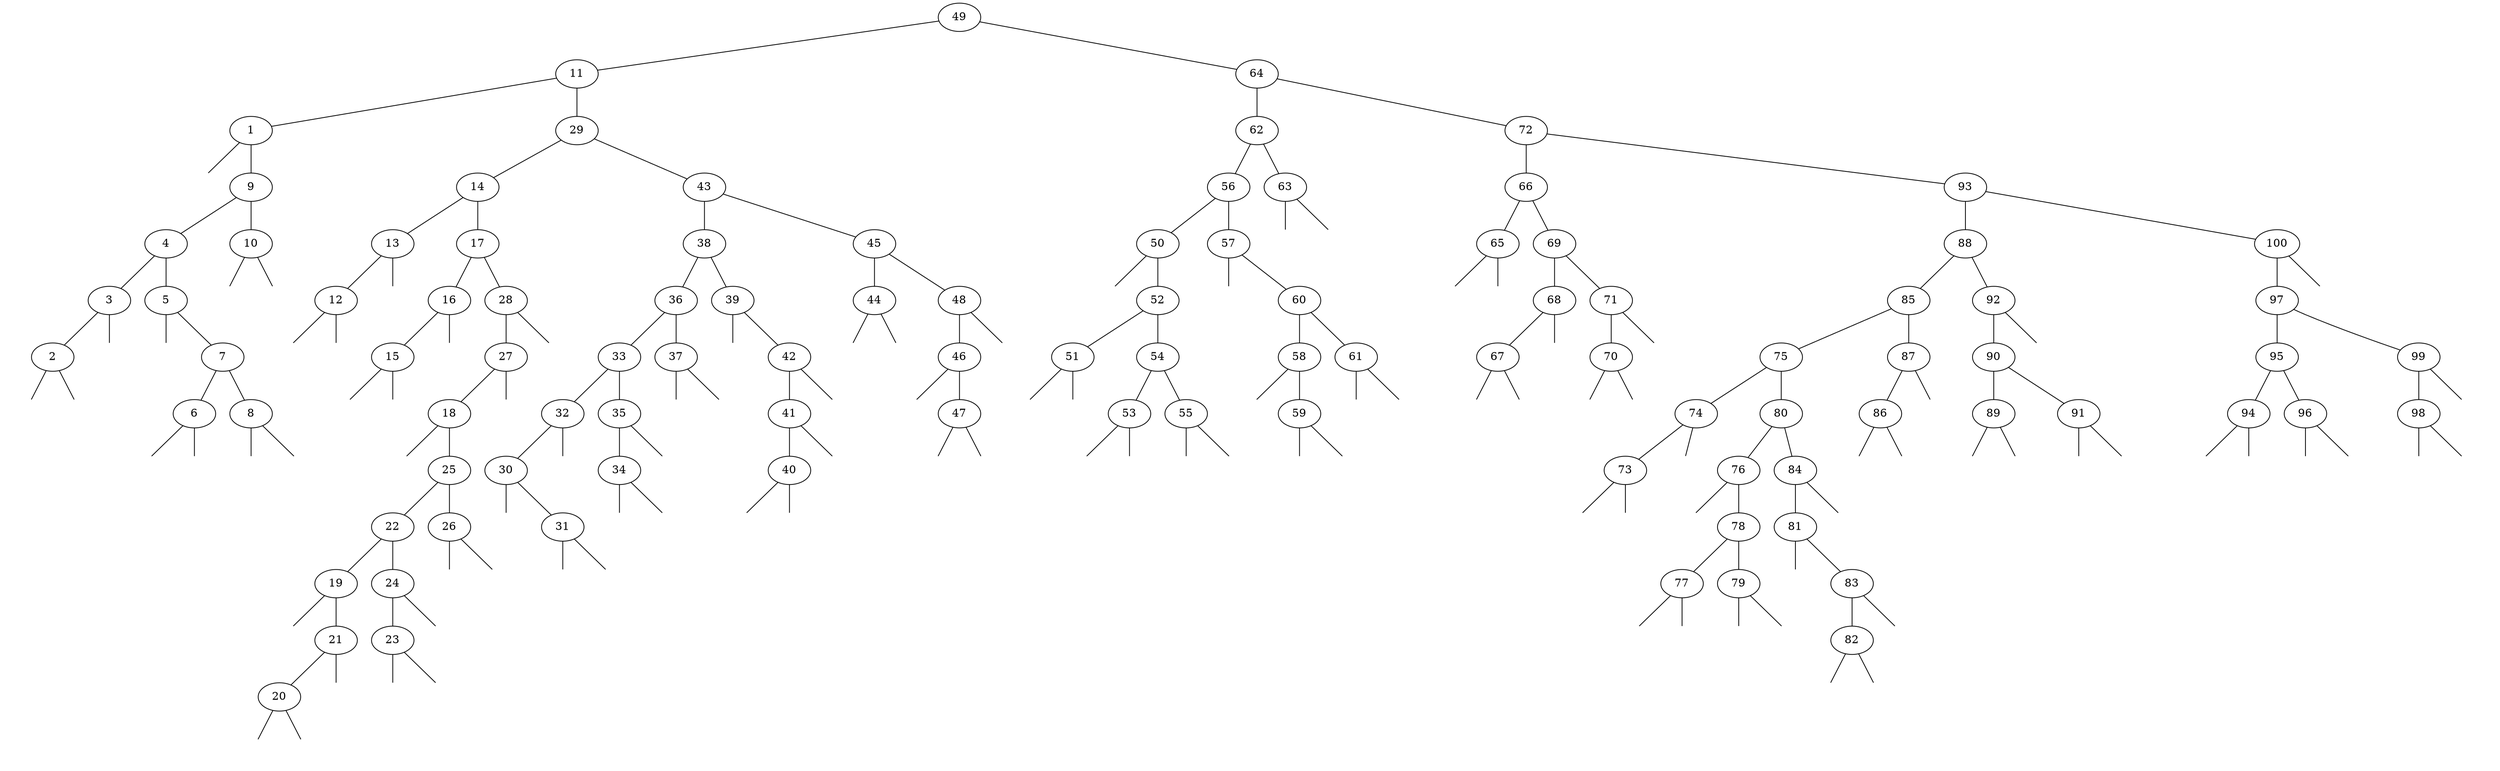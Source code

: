 graph arbre {
	0[label=49];
	1[label=11];
	0 -- 1;
	2[label=64];
	0 -- 2;
	5[label=1];
	1 -- 5;
	6[label=29];
	1 -- 6;
	3[label=62];
	2 -- 3;
	4[label=72];
	2 -- 4;
	13[shape="plaintext", label=""];
	5 -- 13;
	14[label=9];
	5 -- 14;
	9[label=14];
	6 -- 9;
	10[label=43];
	6 -- 10;
	39[label=56];
	3 -- 39;
	40[label=63];
	3 -- 40;
	7[label=66];
	4 -- 7;
	8[label=93];
	4 -- 8;
	29[label=4];
	14 -- 29;
	30[label=10];
	14 -- 30;
	11[label=13];
	9 -- 11;
	12[label=17];
	9 -- 12;
	21[label=38];
	10 -- 21;
	22[label=45];
	10 -- 22;
	57[label=50];
	39 -- 57;
	58[label=57];
	39 -- 58;
	125[shape="plaintext", label=""];
	40 -- 125;
	126[shape="plaintext", label=""];
	40 -- 126;
	61[label=65];
	7 -- 61;
	62[label=69];
	7 -- 62;
	15[label=88];
	8 -- 15;
	16[label=100];
	8 -- 16;
	33[label=3];
	29 -- 33;
	34[label=5];
	29 -- 34;
	65[shape="plaintext", label=""];
	30 -- 65;
	66[shape="plaintext", label=""];
	30 -- 66;
	155[label=12];
	11 -- 155;
	156[shape="plaintext", label=""];
	11 -- 156;
	19[label=16];
	12 -- 19;
	20[label=28];
	12 -- 20;
	37[label=36];
	21 -- 37;
	38[label=39];
	21 -- 38;
	23[label=44];
	22 -- 23;
	24[label=48];
	22 -- 24;
	69[shape="plaintext", label=""];
	57 -- 69;
	70[label=52];
	57 -- 70;
	81[shape="plaintext", label=""];
	58 -- 81;
	82[label=60];
	58 -- 82;
	127[shape="plaintext", label=""];
	61 -- 127;
	128[shape="plaintext", label=""];
	61 -- 128;
	77[label=68];
	62 -- 77;
	78[label=71];
	62 -- 78;
	17[label=85];
	15 -- 17;
	18[label=92];
	15 -- 18;
	43[label=97];
	16 -- 43;
	44[shape="plaintext", label=""];
	16 -- 44;
	165[label=2];
	33 -- 165;
	166[shape="plaintext", label=""];
	33 -- 166;
	35[shape="plaintext", label=""];
	34 -- 35;
	36[label=7];
	34 -- 36;
	185[shape="plaintext", label=""];
	155 -- 185;
	186[shape="plaintext", label=""];
	155 -- 186;
	75[label=15];
	19 -- 75;
	76[shape="plaintext", label=""];
	19 -- 76;
	49[label=27];
	20 -- 49;
	50[shape="plaintext", label=""];
	20 -- 50;
	53[label=33];
	37 -- 53;
	54[label=37];
	37 -- 54;
	41[shape="plaintext", label=""];
	38 -- 41;
	42[label=42];
	38 -- 42;
	129[shape="plaintext", label=""];
	23 -- 129;
	130[shape="plaintext", label=""];
	23 -- 130;
	31[label=46];
	24 -- 31;
	32[shape="plaintext", label=""];
	24 -- 32;
	103[label=51];
	70 -- 103;
	104[label=54];
	70 -- 104;
	83[label=58];
	82 -- 83;
	84[label=61];
	82 -- 84;
	143[label=67];
	77 -- 143;
	144[shape="plaintext", label=""];
	77 -- 144;
	91[label=70];
	78 -- 91;
	92[shape="plaintext", label=""];
	78 -- 92;
	27[label=75];
	17 -- 27;
	28[label=87];
	17 -- 28;
	25[label=90];
	18 -- 25;
	26[shape="plaintext", label=""];
	18 -- 26;
	79[label=95];
	43 -- 79;
	80[label=99];
	43 -- 80;
	175[shape="plaintext", label=""];
	165 -- 175;
	176[shape="plaintext", label=""];
	165 -- 176;
	45[label=6];
	36 -- 45;
	46[label=8];
	36 -- 46;
	111[shape="plaintext", label=""];
	75 -- 111;
	112[shape="plaintext", label=""];
	75 -- 112;
	59[label=18];
	49 -- 59;
	60[shape="plaintext", label=""];
	49 -- 60;
	67[label=32];
	53 -- 67;
	68[label=35];
	53 -- 68;
	109[shape="plaintext", label=""];
	54 -- 109;
	110[shape="plaintext", label=""];
	54 -- 110;
	85[label=41];
	42 -- 85;
	86[shape="plaintext", label=""];
	42 -- 86;
	55[shape="plaintext", label=""];
	31 -- 55;
	56[label=47];
	31 -- 56;
	137[shape="plaintext", label=""];
	103 -- 137;
	138[shape="plaintext", label=""];
	103 -- 138;
	107[label=53];
	104 -- 107;
	108[label=55];
	104 -- 108;
	95[shape="plaintext", label=""];
	83 -- 95;
	96[label=59];
	83 -- 96;
	113[shape="plaintext", label=""];
	84 -- 113;
	114[shape="plaintext", label=""];
	84 -- 114;
	179[shape="plaintext", label=""];
	143 -- 179;
	180[shape="plaintext", label=""];
	143 -- 180;
	177[shape="plaintext", label=""];
	91 -- 177;
	178[shape="plaintext", label=""];
	91 -- 178;
	47[label=74];
	27 -- 47;
	48[label=80];
	27 -- 48;
	63[label=86];
	28 -- 63;
	64[shape="plaintext", label=""];
	28 -- 64;
	71[label=89];
	25 -- 71;
	72[label=91];
	25 -- 72;
	161[label=94];
	79 -- 161;
	162[label=96];
	79 -- 162;
	139[label=98];
	80 -- 139;
	140[shape="plaintext", label=""];
	80 -- 140;
	97[shape="plaintext", label=""];
	45 -- 97;
	98[shape="plaintext", label=""];
	45 -- 98;
	119[shape="plaintext", label=""];
	46 -- 119;
	120[shape="plaintext", label=""];
	46 -- 120;
	73[shape="plaintext", label=""];
	59 -- 73;
	74[label=25];
	59 -- 74;
	87[label=30];
	67 -- 87;
	88[shape="plaintext", label=""];
	67 -- 88;
	151[label=34];
	68 -- 151;
	152[shape="plaintext", label=""];
	68 -- 152;
	133[label=40];
	85 -- 133;
	134[shape="plaintext", label=""];
	85 -- 134;
	123[shape="plaintext", label=""];
	56 -- 123;
	124[shape="plaintext", label=""];
	56 -- 124;
	135[shape="plaintext", label=""];
	107 -- 135;
	136[shape="plaintext", label=""];
	107 -- 136;
	149[shape="plaintext", label=""];
	108 -- 149;
	150[shape="plaintext", label=""];
	108 -- 150;
	171[shape="plaintext", label=""];
	96 -- 171;
	172[shape="plaintext", label=""];
	96 -- 172;
	51[label=73];
	47 -- 51;
	52[shape="plaintext", label=""];
	47 -- 52;
	89[label=76];
	48 -- 89;
	90[label=84];
	48 -- 90;
	197[shape="plaintext", label=""];
	63 -- 197;
	198[shape="plaintext", label=""];
	63 -- 198;
	157[shape="plaintext", label=""];
	71 -- 157;
	158[shape="plaintext", label=""];
	71 -- 158;
	117[shape="plaintext", label=""];
	72 -- 117;
	118[shape="plaintext", label=""];
	72 -- 118;
	187[shape="plaintext", label=""];
	161 -- 187;
	188[shape="plaintext", label=""];
	161 -- 188;
	195[shape="plaintext", label=""];
	162 -- 195;
	196[shape="plaintext", label=""];
	162 -- 196;
	145[shape="plaintext", label=""];
	139 -- 145;
	146[shape="plaintext", label=""];
	139 -- 146;
	93[label=22];
	74 -- 93;
	94[label=26];
	74 -- 94;
	141[shape="plaintext", label=""];
	87 -- 141;
	142[label=31];
	87 -- 142;
	191[shape="plaintext", label=""];
	151 -- 191;
	192[shape="plaintext", label=""];
	151 -- 192;
	193[shape="plaintext", label=""];
	133 -- 193;
	194[shape="plaintext", label=""];
	133 -- 194;
	147[shape="plaintext", label=""];
	51 -- 147;
	148[shape="plaintext", label=""];
	51 -- 148;
	99[shape="plaintext", label=""];
	89 -- 99;
	100[label=78];
	89 -- 100;
	105[label=81];
	90 -- 105;
	106[shape="plaintext", label=""];
	90 -- 106;
	115[label=19];
	93 -- 115;
	116[label=24];
	93 -- 116;
	163[shape="plaintext", label=""];
	94 -- 163;
	164[shape="plaintext", label=""];
	94 -- 164;
	189[shape="plaintext", label=""];
	142 -- 189;
	190[shape="plaintext", label=""];
	142 -- 190;
	101[label=77];
	100 -- 101;
	102[label=79];
	100 -- 102;
	121[shape="plaintext", label=""];
	105 -- 121;
	122[label=83];
	105 -- 122;
	131[shape="plaintext", label=""];
	115 -- 131;
	132[label=21];
	115 -- 132;
	159[label=23];
	116 -- 159;
	160[shape="plaintext", label=""];
	116 -- 160;
	169[shape="plaintext", label=""];
	101 -- 169;
	170[shape="plaintext", label=""];
	101 -- 170;
	199[shape="plaintext", label=""];
	102 -- 199;
	200[shape="plaintext", label=""];
	102 -- 200;
	173[label=82];
	122 -- 173;
	174[shape="plaintext", label=""];
	122 -- 174;
	153[label=20];
	132 -- 153;
	154[shape="plaintext", label=""];
	132 -- 154;
	183[shape="plaintext", label=""];
	159 -- 183;
	184[shape="plaintext", label=""];
	159 -- 184;
	181[shape="plaintext", label=""];
	173 -- 181;
	182[shape="plaintext", label=""];
	173 -- 182;
	167[shape="plaintext", label=""];
	153 -- 167;
	168[shape="plaintext", label=""];
	153 -- 168;
}
